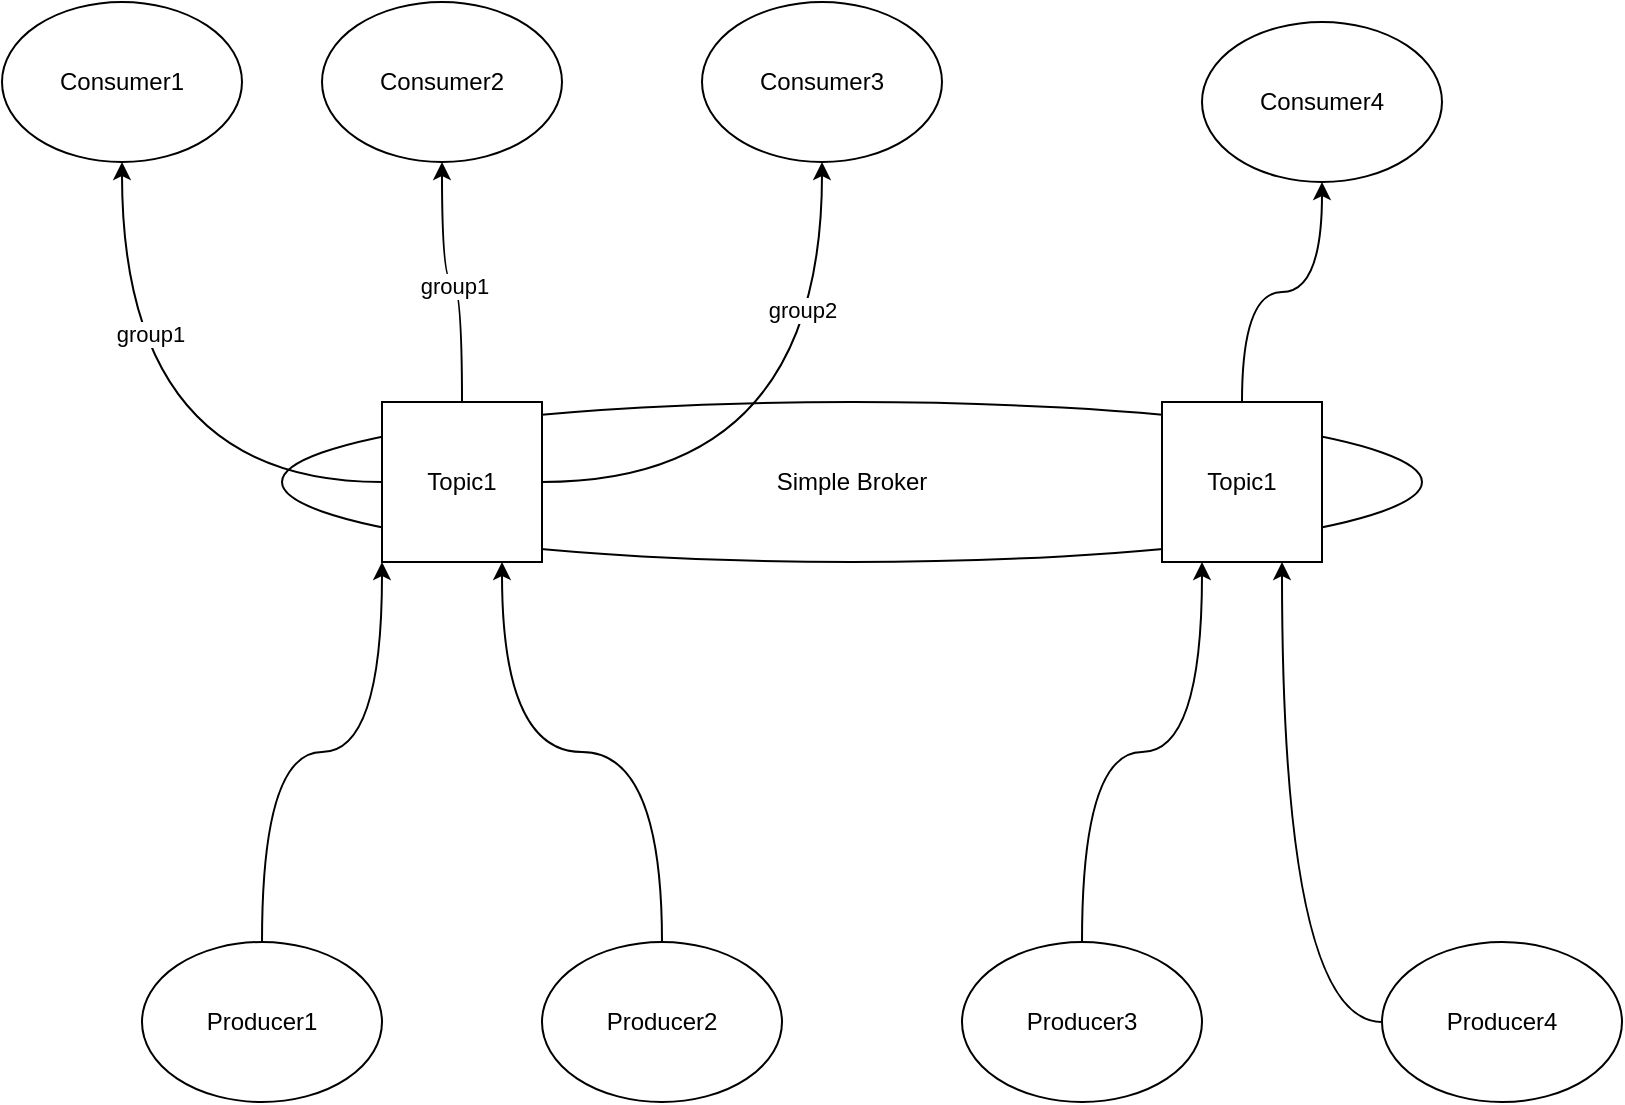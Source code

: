 <mxfile version="13.7.9" type="embed"><diagram id="7EgVlm1Kz6B94h_he696" name="Page-1"><mxGraphModel dx="1405" dy="1705" grid="1" gridSize="10" guides="1" tooltips="1" connect="1" arrows="1" fold="1" page="1" pageScale="1" pageWidth="850" pageHeight="1100" math="0" shadow="0"><root><mxCell id="0"/><mxCell id="1" parent="0"/><mxCell id="2" value="Simple Broker" style="ellipse;whiteSpace=wrap;html=1;" parent="1" vertex="1"><mxGeometry x="130" y="140" width="570" height="80" as="geometry"/></mxCell><mxCell id="12" style="edgeStyle=orthogonalEdgeStyle;orthogonalLoop=1;jettySize=auto;html=1;entryX=0;entryY=1;entryDx=0;entryDy=0;curved=1;" parent="1" source="3" target="9" edge="1"><mxGeometry relative="1" as="geometry"/></mxCell><mxCell id="3" value="Producer1" style="ellipse;whiteSpace=wrap;html=1;" parent="1" vertex="1"><mxGeometry x="60" y="410" width="120" height="80" as="geometry"/></mxCell><mxCell id="13" style="edgeStyle=orthogonalEdgeStyle;curved=1;orthogonalLoop=1;jettySize=auto;html=1;entryX=0.75;entryY=1;entryDx=0;entryDy=0;" parent="1" source="4" target="9" edge="1"><mxGeometry relative="1" as="geometry"/></mxCell><mxCell id="4" value="Producer2" style="ellipse;whiteSpace=wrap;html=1;" parent="1" vertex="1"><mxGeometry x="260" y="410" width="120" height="80" as="geometry"/></mxCell><mxCell id="14" style="edgeStyle=orthogonalEdgeStyle;curved=1;orthogonalLoop=1;jettySize=auto;html=1;entryX=0.25;entryY=1;entryDx=0;entryDy=0;" parent="1" source="5" target="11" edge="1"><mxGeometry relative="1" as="geometry"/></mxCell><mxCell id="5" value="Producer3" style="ellipse;whiteSpace=wrap;html=1;" parent="1" vertex="1"><mxGeometry x="470" y="410" width="120" height="80" as="geometry"/></mxCell><mxCell id="15" style="edgeStyle=orthogonalEdgeStyle;curved=1;orthogonalLoop=1;jettySize=auto;html=1;entryX=0.75;entryY=1;entryDx=0;entryDy=0;" parent="1" source="6" target="11" edge="1"><mxGeometry relative="1" as="geometry"/></mxCell><mxCell id="6" value="Producer4" style="ellipse;whiteSpace=wrap;html=1;" parent="1" vertex="1"><mxGeometry x="680" y="410" width="120" height="80" as="geometry"/></mxCell><mxCell id="19" style="edgeStyle=orthogonalEdgeStyle;curved=1;orthogonalLoop=1;jettySize=auto;html=1;entryX=0.5;entryY=1;entryDx=0;entryDy=0;" parent="1" source="9" target="16" edge="1"><mxGeometry relative="1" as="geometry"/></mxCell><mxCell id="22" value="group1" style="edgeLabel;html=1;align=center;verticalAlign=middle;resizable=0;points=[];" parent="19" vertex="1" connectable="0"><mxGeometry x="0.407" y="-14" relative="1" as="geometry"><mxPoint as="offset"/></mxGeometry></mxCell><mxCell id="20" style="edgeStyle=orthogonalEdgeStyle;curved=1;orthogonalLoop=1;jettySize=auto;html=1;" parent="1" source="9" target="17" edge="1"><mxGeometry relative="1" as="geometry"/></mxCell><mxCell id="23" value="group1" style="edgeLabel;html=1;align=center;verticalAlign=middle;resizable=0;points=[];" parent="20" vertex="1" connectable="0"><mxGeometry x="-0.108" y="4" relative="1" as="geometry"><mxPoint as="offset"/></mxGeometry></mxCell><mxCell id="21" style="edgeStyle=orthogonalEdgeStyle;curved=1;orthogonalLoop=1;jettySize=auto;html=1;" parent="1" source="9" target="18" edge="1"><mxGeometry relative="1" as="geometry"/></mxCell><mxCell id="24" value="group2" style="edgeLabel;html=1;align=center;verticalAlign=middle;resizable=0;points=[];" parent="21" vertex="1" connectable="0"><mxGeometry x="0.507" y="10" relative="1" as="geometry"><mxPoint as="offset"/></mxGeometry></mxCell><mxCell id="9" value="Topic1" style="whiteSpace=wrap;html=1;aspect=fixed;" parent="1" vertex="1"><mxGeometry x="180" y="140" width="80" height="80" as="geometry"/></mxCell><mxCell id="27" value="" style="edgeStyle=orthogonalEdgeStyle;curved=1;orthogonalLoop=1;jettySize=auto;html=1;" parent="1" source="11" target="25" edge="1"><mxGeometry relative="1" as="geometry"/></mxCell><mxCell id="11" value="Topic1" style="whiteSpace=wrap;html=1;aspect=fixed;" parent="1" vertex="1"><mxGeometry x="570" y="140" width="80" height="80" as="geometry"/></mxCell><mxCell id="16" value="Consumer1" style="ellipse;whiteSpace=wrap;html=1;" parent="1" vertex="1"><mxGeometry x="-10" y="-60" width="120" height="80" as="geometry"/></mxCell><mxCell id="17" value="Consumer2" style="ellipse;whiteSpace=wrap;html=1;" parent="1" vertex="1"><mxGeometry x="150" y="-60" width="120" height="80" as="geometry"/></mxCell><mxCell id="18" value="Consumer3" style="ellipse;whiteSpace=wrap;html=1;" parent="1" vertex="1"><mxGeometry x="340" y="-60" width="120" height="80" as="geometry"/></mxCell><mxCell id="25" value="Consumer4" style="ellipse;whiteSpace=wrap;html=1;" parent="1" vertex="1"><mxGeometry x="590" y="-50" width="120" height="80" as="geometry"/></mxCell></root></mxGraphModel></diagram></mxfile>